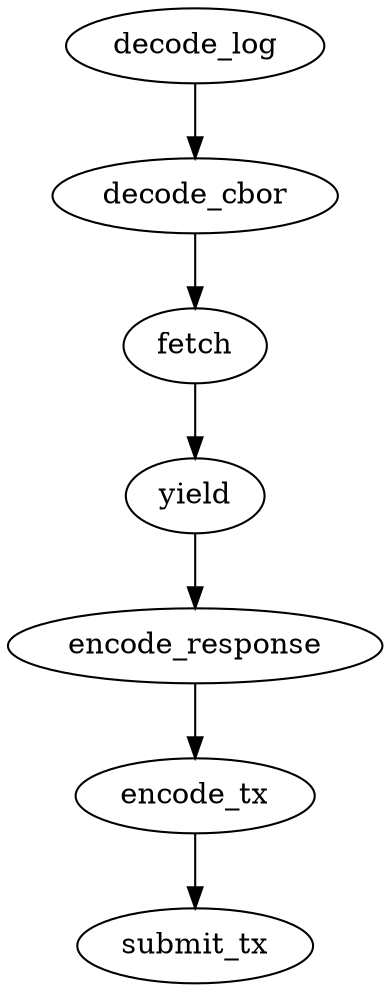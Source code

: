 digraph {
//
// Chainlink Job definition for the ratings oracle
//
// First, we parse the request log and the CBOR payload inside of it
decode_log [
    type="ethabidecodelog"
    abi="OracleRequest(bytes32 indexed specId, address requester, bytes32 requestId, uint256 payment, address callbackAddr, bytes4 callbackFunctionId, uint256 cancelExpiration, uint256 dataVersion, bytes data)"
    data="$(jobRun.logData)"
    topics="$(jobRun.logTopics)"
    ]

// The result of the following element is a map
decode_cbor [
    type="cborparse"
    data="$(decode_log.data)"
    mode="diet"
    ]

// Then, we use the decoded request parameters to make an HTTP fetch
fetch [
    type="http"
    method=POST
    requestData="{\"projectId\": $(decode_cbor.projectId), \"cropId\": $(decode_cbor.cropId), \"uaiId\": $(decode_cbor.uaiId), }"
    url="https://lccc.etherisc.com/yield"
    ]


// From the fetch result, we parse out the individual elements
yield [ type="jsonparse" data="$(fetch)" path="yield" ]


// Finally, we send a response on-chain.
// The abi is the abi of the fulfill function in the receiving contract.
encode_response [
type="ethabiencode"
abi="(bytes32 requestId, bool completed, uint256 deductible, uint256 hurdle, uint256 payout)"
data="{\"requestId\": $(decode_log.requestId), \"yield\": $(yield)}"
]

encode_tx [
type="ethabiencode"
abi="fulfillOracleRequest2(bytes32 requestId, uint256 payment, address callbackAddress, bytes4 callbackFunctionId, uint256 expiration, bytes calldata data)"
data="{\"requestId\": $(decode_log.requestId), \"payment\": $(decode_log.payment), \"callbackAddress\": $(decode_log.callbackAddr), \"callbackFunctionId\": $(decode_log.callbackFunctionId), \"expiration\": $(decode_log.cancelExpiration), \"data\": $(encode_response)}"
]
//function fulfillOracleRequest(
 //    bytes32 requestId,
 //    uint256 payment,
 //    address callbackAddress,
 //    bytes4 callbackFunctionId,
 //    uint256 expiration,
 //    bytes32 data
 //  )
submit_tx [
type="ethtx"
to="0x11B6838405f7fd78f4e1501b37D78eCB4e411795"
data="$(encode_tx)"
]

// Dependency graph

decode_log -> decode_cbor -> fetch

fetch -> yield -> encode_response

encode_response -> encode_tx -> submit_tx

} //digraph
